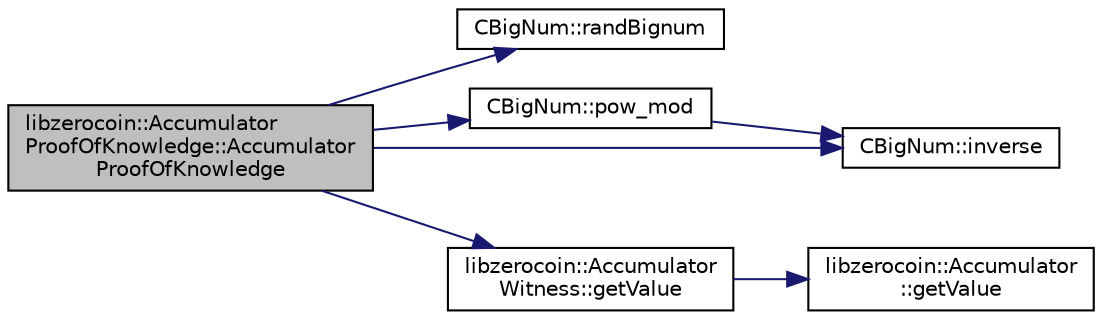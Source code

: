 digraph "libzerocoin::AccumulatorProofOfKnowledge::AccumulatorProofOfKnowledge"
{
 // LATEX_PDF_SIZE
  edge [fontname="Helvetica",fontsize="10",labelfontname="Helvetica",labelfontsize="10"];
  node [fontname="Helvetica",fontsize="10",shape=record];
  rankdir="LR";
  Node0 [label="libzerocoin::Accumulator\lProofOfKnowledge::Accumulator\lProofOfKnowledge",height=0.2,width=0.4,color="black", fillcolor="grey75", style="filled", fontcolor="black",tooltip=" "];
  Node0 -> Node1 [color="midnightblue",fontsize="10",style="solid",fontname="Helvetica"];
  Node1 [label="CBigNum::randBignum",height=0.2,width=0.4,color="black", fillcolor="white", style="filled",URL="$class_c_big_num.html#a83e20522f042dd2b738bd26e21605e3b",tooltip=" "];
  Node0 -> Node2 [color="midnightblue",fontsize="10",style="solid",fontname="Helvetica"];
  Node2 [label="CBigNum::pow_mod",height=0.2,width=0.4,color="black", fillcolor="white", style="filled",URL="$class_c_big_num.html#a949004e3f63921b28b4e245624854289",tooltip=" "];
  Node2 -> Node3 [color="midnightblue",fontsize="10",style="solid",fontname="Helvetica"];
  Node3 [label="CBigNum::inverse",height=0.2,width=0.4,color="black", fillcolor="white", style="filled",URL="$class_c_big_num.html#ace6cb4447751b27f00139d60dd8ebba4",tooltip=" "];
  Node0 -> Node4 [color="midnightblue",fontsize="10",style="solid",fontname="Helvetica"];
  Node4 [label="libzerocoin::Accumulator\lWitness::getValue",height=0.2,width=0.4,color="black", fillcolor="white", style="filled",URL="$classlibzerocoin_1_1_accumulator_witness.html#af0afa4225f01cd21bdc8e88e310a0168",tooltip=" "];
  Node4 -> Node5 [color="midnightblue",fontsize="10",style="solid",fontname="Helvetica"];
  Node5 [label="libzerocoin::Accumulator\l::getValue",height=0.2,width=0.4,color="black", fillcolor="white", style="filled",URL="$classlibzerocoin_1_1_accumulator.html#abe9f6281164864e8cd7ca48ad8a7bd18",tooltip=" "];
  Node0 -> Node3 [color="midnightblue",fontsize="10",style="solid",fontname="Helvetica"];
}
